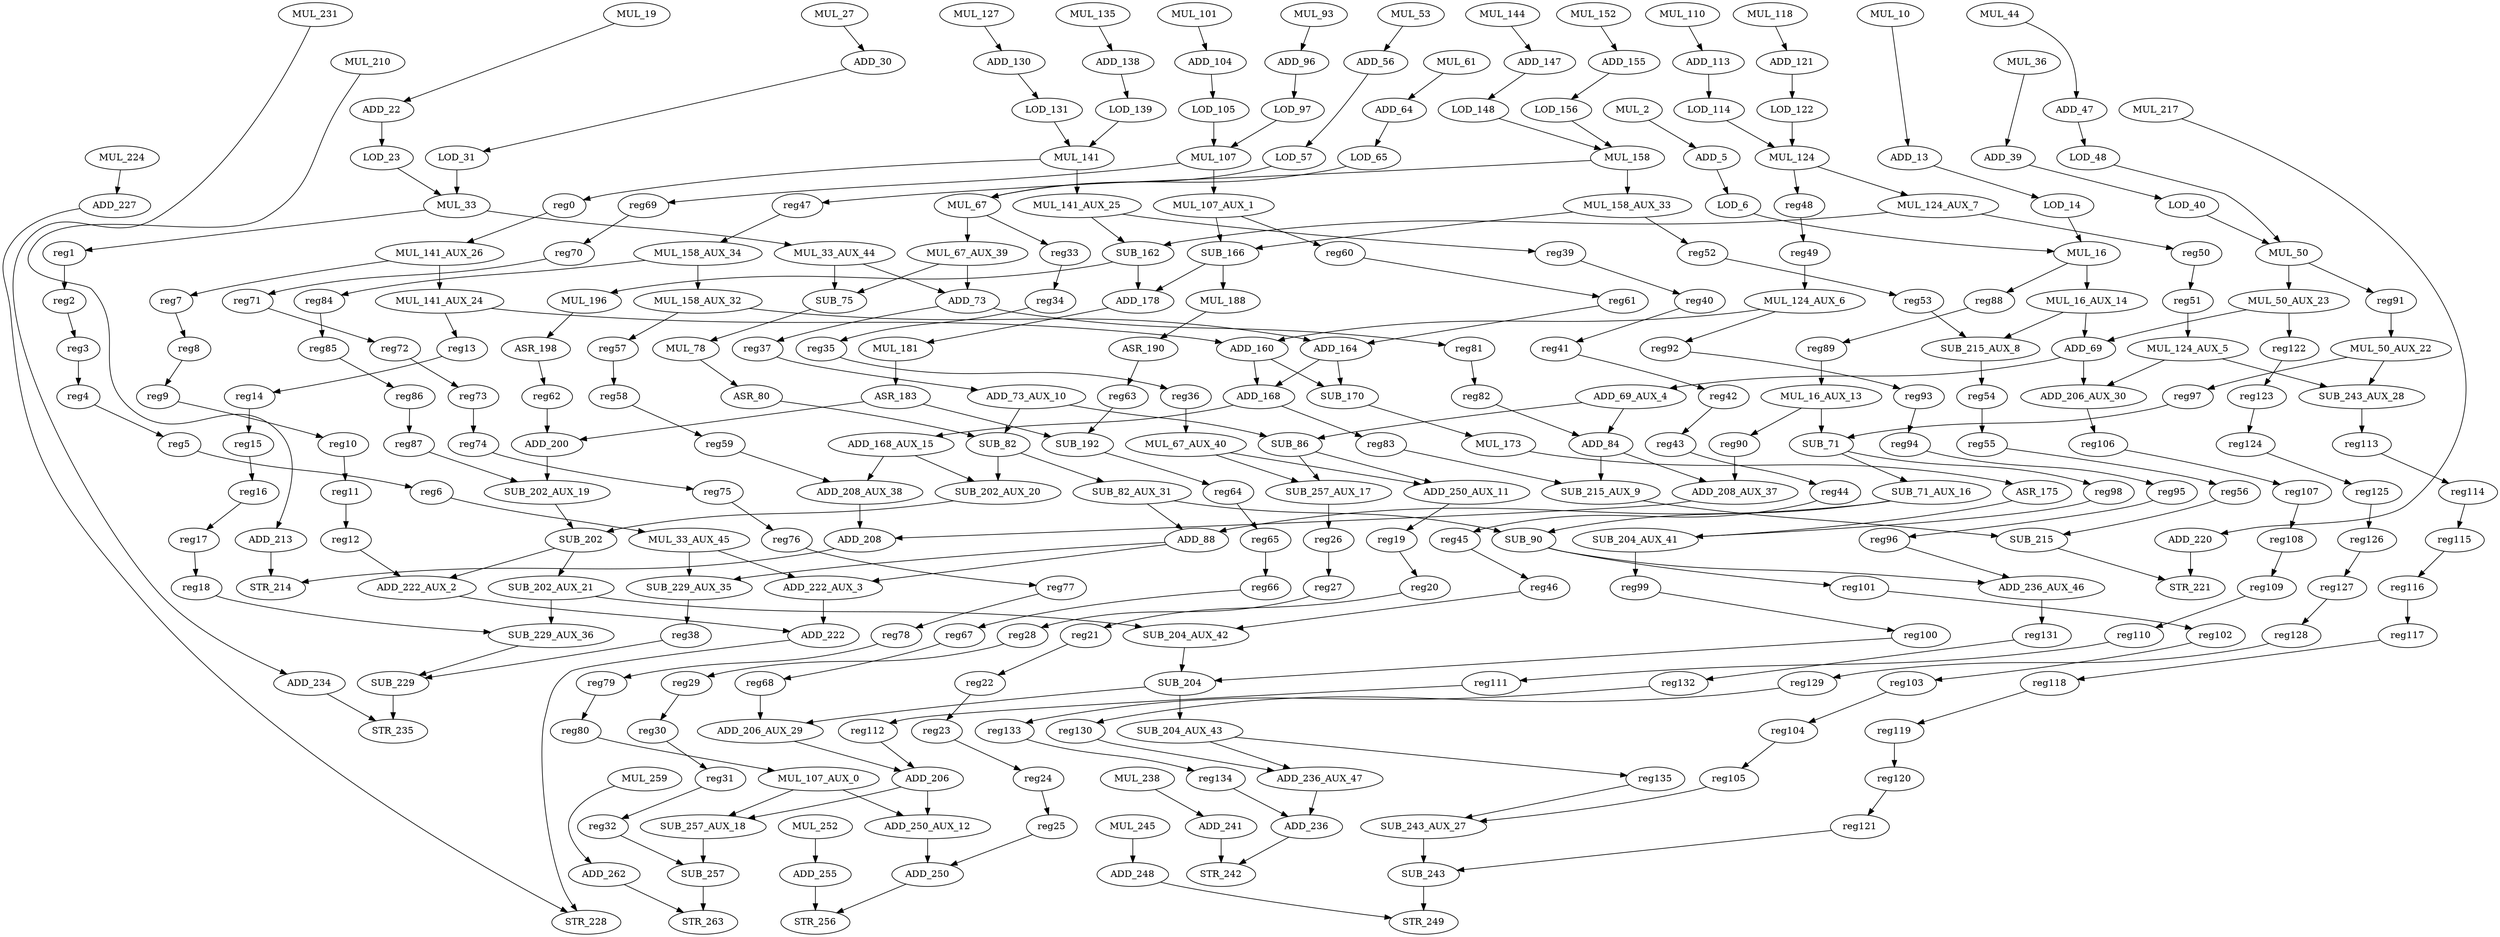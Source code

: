 digraph G {
    MUL_53;
    ADD_56;
    SUB_257_AUX_17;
    reg26;
    MUL_50_AUX_22;
    reg97;
    SUB_243_AUX_28;
    ADD_220;
    STR_221;
    MUL_16_AUX_13;
    reg90;
    SUB_71;
    MUL_124_AUX_6;
    ADD_160;
    reg92;
    MUL_252;
    ADD_255;
    MUL_127;
    ADD_130;
    MUL_238;
    ADD_241;
    SUB_229_AUX_36;
    SUB_229;
    MUL_107_AUX_1;
    reg60;
    SUB_166;
    MUL_141_AUX_25;
    reg39;
    SUB_162;
    MUL_245;
    ADD_248;
    ADD_168;
    SUB_170;
    ADD_147;
    LOD_148;
    MUL_118;
    ADD_121;
    SUB_243_AUX_27;
    SUB_243;
    SUB_90;
    ADD_236_AUX_46;
    reg101;
    LOD_156;
    MUL_158;
    MUL_158_AUX_33;
    reg47;
    MUL_124_AUX_5;
    ADD_206_AUX_30;
    ADD_113;
    LOD_114;
    reg113;
    ADD_13;
    LOD_14;
    STR_256;
    MUL_61;
    ADD_64;
    ADD_206_AUX_29;
    ADD_206;
    ADD_250;
    SUB_204_AUX_43;
    reg135;
    ADD_236_AUX_47;
    ASR_80;
    SUB_82;
    ADD_234;
    STR_235;
    ADD_250_AUX_12;
    SUB_257_AUX_18;
    MUL_16;
    LOD_105;
    MUL_107;
    LOD_57;
    MUL_67;
    reg33;
    MUL_67_AUX_39;
    SUB_257;
    STR_263;
    ADD_236;
    STR_242;
    ADD_262;
    SUB_204_AUX_42;
    SUB_204;
    ASR_198;
    reg62;
    MUL_217;
    MUL_124;
    reg48;
    MUL_124_AUX_7;
    ASR_175;
    SUB_204_AUX_41;
    MUL_141;
    reg0;
    MUL_16_AUX_14;
    SUB_215_AUX_8;
    ADD_69;
    ADD_208_AUX_38;
    ADD_208;
    reg52;
    MUL_33;
    reg1;
    MUL_33_AUX_44;
    MUL_10;
    ADD_222;
    STR_228;
    MUL_135;
    ADD_138;
    MUL_196;
    ADD_250_AUX_11;
    reg19;
    ADD_69_AUX_4;
    SUB_86;
    ADD_84;
    SUB_75;
    ADD_73;
    LOD_65;
    MUL_78;
    ADD_155;
    MUL_188;
    ASR_190;
    LOD_131;
    LOD_48;
    MUL_50;
    ADD_164;
    MUL_210;
    ADD_213;
    ADD_22;
    LOD_23;
    MUL_19;
    SUB_202_AUX_20;
    SUB_202;
    STR_249;
    ADD_208_AUX_37;
    MUL_67_AUX_40;
    MUL_158_AUX_32;
    reg57;
    reg131;
    LOD_122;
    ADD_178;
    MUL_181;
    ADD_222_AUX_2;
    SUB_202_AUX_21;
    MUL_33_AUX_45;
    SUB_229_AUX_35;
    ADD_222_AUX_3;
    MUL_50_AUX_23;
    reg122;
    MUL_259;
    MUL_141_AUX_24;
    reg13;
    SUB_215_AUX_9;
    reg106;
    reg50;
    MUL_152;
    LOD_97;
    reg98;
    SUB_71_AUX_16;
    ADD_88;
    MUL_173;
    LOD_6;
    MUL_93;
    ADD_96;
    MUL_44;
    ADD_47;
    reg99;
    MUL_36;
    ADD_39;
    ADD_104;
    ADD_73_AUX_10;
    MUL_2;
    ADD_5;
    LOD_40;
    reg83;
    ADD_168_AUX_15;
    MUL_231;
    SUB_82_AUX_31;
    MUL_144;
    ADD_30;
    LOD_31;
    STR_214;
    MUL_224;
    ADD_227;
    ADD_200;
    SUB_202_AUX_19;
    MUL_110;
    LOD_139;
    MUL_27;
    MUL_107_AUX_0;
    reg54;
    SUB_215;
    MUL_158_AUX_34;
    reg84;
    MUL_101;
    reg63;
    reg81;
    reg37;
    reg69;
    ASR_183;
    SUB_192;
    reg64;
    reg91;
    MUL_141_AUX_26;
    reg7;
    reg88;
    reg38;
    reg82;
    reg55;
    reg56;
    reg8;
    reg9;
    reg10;
    reg11;
    reg12;
    reg49;
    reg100;
    reg85;
    reg86;
    reg87;
    reg27;
    reg28;
    reg29;
    reg30;
    reg31;
    reg32;
    reg34;
    reg35;
    reg36;
    reg123;
    reg124;
    reg125;
    reg126;
    reg127;
    reg128;
    reg129;
    reg130;
    reg53;
    reg61;
    reg89;
    reg20;
    reg21;
    reg22;
    reg23;
    reg24;
    reg25;
    reg107;
    reg108;
    reg109;
    reg110;
    reg111;
    reg112;
    reg70;
    reg71;
    reg72;
    reg73;
    reg74;
    reg75;
    reg76;
    reg77;
    reg78;
    reg79;
    reg80;
    reg114;
    reg115;
    reg116;
    reg117;
    reg118;
    reg119;
    reg120;
    reg121;
    reg58;
    reg59;
    reg14;
    reg15;
    reg16;
    reg17;
    reg18;
    reg93;
    reg94;
    reg95;
    reg96;
    reg40;
    reg41;
    reg42;
    reg43;
    reg44;
    reg45;
    reg46;
    reg51;
    reg2;
    reg3;
    reg4;
    reg5;
    reg6;
    reg65;
    reg66;
    reg67;
    reg68;
    reg102;
    reg103;
    reg104;
    reg105;
    reg132;
    reg133;
    reg134;
    MUL_53 -> ADD_56 [weight=0];
    ADD_56 -> LOD_57 [weight=0];
    SUB_257_AUX_17 -> reg26 [weight=20];
    reg26 -> reg27 [weight=1];
    MUL_50_AUX_22 -> reg97 [weight=0];
    MUL_50_AUX_22 -> SUB_243_AUX_28 [weight=1];
    reg97 -> SUB_71 [weight=0];
    SUB_243_AUX_28 -> reg113 [weight=2];
    ADD_220 -> STR_221 [weight=4];
    MUL_16_AUX_13 -> reg90 [weight=0];
    MUL_16_AUX_13 -> SUB_71 [weight=6];
    reg90 -> ADD_208_AUX_37 [weight=0];
    SUB_71 -> reg98 [weight=0];
    SUB_71 -> SUB_71_AUX_16 [weight=0];
    MUL_124_AUX_6 -> ADD_160 [weight=0];
    MUL_124_AUX_6 -> reg92 [weight=0];
    ADD_160 -> ADD_168 [weight=0];
    ADD_160 -> SUB_170 [weight=12];
    reg92 -> reg93 [weight=0];
    MUL_252 -> ADD_255 [weight=2];
    ADD_255 -> STR_256 [weight=6];
    MUL_127 -> ADD_130 [weight=0];
    ADD_130 -> LOD_131 [weight=0];
    MUL_238 -> ADD_241 [weight=1];
    ADD_241 -> STR_242 [weight=2];
    SUB_229_AUX_36 -> SUB_229 [weight=0];
    SUB_229 -> STR_235 [weight=8];
    MUL_107_AUX_1 -> reg60 [weight=0];
    MUL_107_AUX_1 -> SUB_166 [weight=0];
    reg60 -> reg61 [weight=0];
    SUB_166 -> MUL_188 [weight=7];
    SUB_166 -> ADD_178 [weight=2];
    MUL_141_AUX_25 -> reg39 [weight=0];
    MUL_141_AUX_25 -> SUB_162 [weight=0];
    reg39 -> reg40 [weight=0];
    SUB_162 -> ADD_178 [weight=5];
    SUB_162 -> MUL_196 [weight=1];
    MUL_245 -> ADD_248 [weight=1];
    ADD_248 -> STR_249 [weight=0];
    ADD_168 -> reg83 [weight=0];
    ADD_168 -> ADD_168_AUX_15 [weight=14];
    SUB_170 -> MUL_173 [weight=0];
    ADD_147 -> LOD_148 [weight=0];
    LOD_148 -> MUL_158 [weight=0];
    MUL_118 -> ADD_121 [weight=0];
    ADD_121 -> LOD_122 [weight=0];
    SUB_243_AUX_27 -> SUB_243 [weight=7];
    SUB_243 -> STR_249 [weight=4];
    SUB_90 -> ADD_236_AUX_46 [weight=0];
    SUB_90 -> reg101 [weight=0];
    ADD_236_AUX_46 -> reg131 [weight=11];
    reg101 -> reg102 [weight=0];
    LOD_156 -> MUL_158 [weight=0];
    MUL_158 -> MUL_158_AUX_33 [weight=12];
    MUL_158 -> reg47 [weight=0];
    MUL_158_AUX_33 -> reg52 [weight=0];
    MUL_158_AUX_33 -> SUB_166 [weight=0];
    reg47 -> MUL_158_AUX_34 [weight=0];
    MUL_124_AUX_5 -> ADD_206_AUX_30 [weight=1];
    MUL_124_AUX_5 -> SUB_243_AUX_28 [weight=1];
    ADD_206_AUX_30 -> reg106 [weight=0];
    ADD_113 -> LOD_114 [weight=0];
    LOD_114 -> MUL_124 [weight=0];
    reg113 -> reg114 [weight=0];
    ADD_13 -> LOD_14 [weight=0];
    LOD_14 -> MUL_16 [weight=0];
    MUL_61 -> ADD_64 [weight=0];
    ADD_64 -> LOD_65 [weight=0];
    ADD_206_AUX_29 -> ADD_206 [weight=0];
    ADD_206 -> ADD_250_AUX_12 [weight=6];
    ADD_206 -> SUB_257_AUX_18 [weight=4];
    ADD_250 -> STR_256 [weight=0];
    SUB_204_AUX_43 -> reg135 [weight=0];
    SUB_204_AUX_43 -> ADD_236_AUX_47 [weight=0];
    reg135 -> SUB_243_AUX_27 [weight=0];
    ADD_236_AUX_47 -> ADD_236 [weight=2];
    ASR_80 -> SUB_82 [weight=0];
    SUB_82 -> SUB_202_AUX_20 [weight=6];
    SUB_82 -> SUB_82_AUX_31 [weight=0];
    ADD_234 -> STR_235 [weight=0];
    ADD_250_AUX_12 -> ADD_250 [weight=15];
    SUB_257_AUX_18 -> SUB_257 [weight=8];
    MUL_16 -> reg88 [weight=2];
    MUL_16 -> MUL_16_AUX_14 [weight=11];
    LOD_105 -> MUL_107 [weight=1];
    MUL_107 -> MUL_107_AUX_1 [weight=14];
    MUL_107 -> reg69 [weight=0];
    LOD_57 -> MUL_67 [weight=1];
    MUL_67 -> reg33 [weight=0];
    MUL_67 -> MUL_67_AUX_39 [weight=14];
    reg33 -> reg34 [weight=0];
    MUL_67_AUX_39 -> SUB_75 [weight=0];
    MUL_67_AUX_39 -> ADD_73 [weight=2];
    SUB_257 -> STR_263 [weight=1];
    ADD_236 -> STR_242 [weight=1];
    ADD_262 -> STR_263 [weight=0];
    SUB_204_AUX_42 -> SUB_204 [weight=0];
    SUB_204 -> ADD_206_AUX_29 [weight=0];
    SUB_204 -> SUB_204_AUX_43 [weight=15];
    ASR_198 -> reg62 [weight=0];
    reg62 -> ADD_200 [weight=1];
    MUL_217 -> ADD_220 [weight=0];
    MUL_124 -> reg48 [weight=0];
    MUL_124 -> MUL_124_AUX_7 [weight=0];
    reg48 -> reg49 [weight=0];
    MUL_124_AUX_7 -> SUB_162 [weight=0];
    MUL_124_AUX_7 -> reg50 [weight=0];
    ASR_175 -> SUB_204_AUX_41 [weight=0];
    SUB_204_AUX_41 -> reg99 [weight=7];
    MUL_141 -> reg0 [weight=0];
    MUL_141 -> MUL_141_AUX_25 [weight=14];
    reg0 -> MUL_141_AUX_26 [weight=0];
    MUL_16_AUX_14 -> SUB_215_AUX_8 [weight=0];
    MUL_16_AUX_14 -> ADD_69 [weight=0];
    SUB_215_AUX_8 -> reg54 [weight=10];
    ADD_69 -> ADD_69_AUX_4 [weight=10];
    ADD_69 -> ADD_206_AUX_30 [weight=7];
    ADD_208_AUX_38 -> ADD_208 [weight=17];
    ADD_208 -> STR_214 [weight=0];
    reg52 -> reg53 [weight=0];
    MUL_33 -> reg1 [weight=0];
    MUL_33 -> MUL_33_AUX_44 [weight=0];
    reg1 -> reg2 [weight=1];
    MUL_33_AUX_44 -> ADD_73 [weight=0];
    MUL_33_AUX_44 -> SUB_75 [weight=4];
    MUL_10 -> ADD_13 [weight=0];
    ADD_222 -> STR_228 [weight=0];
    MUL_135 -> ADD_138 [weight=0];
    ADD_138 -> LOD_139 [weight=0];
    MUL_196 -> ASR_198 [weight=0];
    ADD_250_AUX_11 -> reg19 [weight=0];
    reg19 -> reg20 [weight=0];
    ADD_69_AUX_4 -> SUB_86 [weight=0];
    ADD_69_AUX_4 -> ADD_84 [weight=0];
    SUB_86 -> ADD_250_AUX_11 [weight=2];
    SUB_86 -> SUB_257_AUX_17 [weight=0];
    ADD_84 -> ADD_208_AUX_37 [weight=2];
    ADD_84 -> SUB_215_AUX_9 [weight=8];
    SUB_75 -> MUL_78 [weight=0];
    ADD_73 -> reg81 [weight=0];
    ADD_73 -> reg37 [weight=0];
    LOD_65 -> MUL_67 [weight=2];
    MUL_78 -> ASR_80 [weight=0];
    ADD_155 -> LOD_156 [weight=0];
    MUL_188 -> ASR_190 [weight=0];
    ASR_190 -> reg63 [weight=0];
    LOD_131 -> MUL_141 [weight=0];
    LOD_48 -> MUL_50 [weight=0];
    MUL_50 -> MUL_50_AUX_23 [weight=4];
    MUL_50 -> reg91 [weight=0];
    ADD_164 -> SUB_170 [weight=4];
    ADD_164 -> ADD_168 [weight=16];
    MUL_210 -> ADD_213 [weight=0];
    ADD_213 -> STR_214 [weight=1];
    ADD_22 -> LOD_23 [weight=1];
    LOD_23 -> MUL_33 [weight=8];
    MUL_19 -> ADD_22 [weight=0];
    SUB_202_AUX_20 -> SUB_202 [weight=8];
    SUB_202 -> ADD_222_AUX_2 [weight=0];
    SUB_202 -> SUB_202_AUX_21 [weight=0];
    ADD_208_AUX_37 -> ADD_208 [weight=3];
    MUL_67_AUX_40 -> ADD_250_AUX_11 [weight=0];
    MUL_67_AUX_40 -> SUB_257_AUX_17 [weight=0];
    MUL_158_AUX_32 -> ADD_164 [weight=0];
    MUL_158_AUX_32 -> reg57 [weight=0];
    reg57 -> reg58 [weight=0];
    reg131 -> reg132 [weight=0];
    LOD_122 -> MUL_124 [weight=1];
    ADD_178 -> MUL_181 [weight=0];
    MUL_181 -> ASR_183 [weight=7];
    ADD_222_AUX_2 -> ADD_222 [weight=1];
    SUB_202_AUX_21 -> SUB_229_AUX_36 [weight=16];
    SUB_202_AUX_21 -> SUB_204_AUX_42 [weight=15];
    MUL_33_AUX_45 -> SUB_229_AUX_35 [weight=3];
    MUL_33_AUX_45 -> ADD_222_AUX_3 [weight=1];
    SUB_229_AUX_35 -> reg38 [weight=0];
    ADD_222_AUX_3 -> ADD_222 [weight=23];
    MUL_50_AUX_23 -> ADD_69 [weight=0];
    MUL_50_AUX_23 -> reg122 [weight=0];
    reg122 -> reg123 [weight=0];
    MUL_259 -> ADD_262 [weight=0];
    MUL_141_AUX_24 -> ADD_160 [weight=0];
    MUL_141_AUX_24 -> reg13 [weight=0];
    reg13 -> reg14 [weight=0];
    SUB_215_AUX_9 -> SUB_215 [weight=0];
    reg106 -> reg107 [weight=0];
    reg50 -> reg51 [weight=0];
    MUL_152 -> ADD_155 [weight=0];
    LOD_97 -> MUL_107 [weight=0];
    reg98 -> SUB_204_AUX_41 [weight=0];
    SUB_71_AUX_16 -> SUB_90 [weight=0];
    SUB_71_AUX_16 -> ADD_88 [weight=10];
    ADD_88 -> SUB_229_AUX_35 [weight=0];
    ADD_88 -> ADD_222_AUX_3 [weight=0];
    MUL_173 -> ASR_175 [weight=0];
    LOD_6 -> MUL_16 [weight=0];
    MUL_93 -> ADD_96 [weight=0];
    ADD_96 -> LOD_97 [weight=0];
    MUL_44 -> ADD_47 [weight=0];
    ADD_47 -> LOD_48 [weight=0];
    reg99 -> reg100 [weight=0];
    MUL_36 -> ADD_39 [weight=0];
    ADD_39 -> LOD_40 [weight=0];
    ADD_104 -> LOD_105 [weight=0];
    ADD_73_AUX_10 -> SUB_82 [weight=0];
    ADD_73_AUX_10 -> SUB_86 [weight=6];
    MUL_2 -> ADD_5 [weight=0];
    ADD_5 -> LOD_6 [weight=0];
    LOD_40 -> MUL_50 [weight=0];
    reg83 -> SUB_215_AUX_9 [weight=0];
    ADD_168_AUX_15 -> SUB_202_AUX_20 [weight=0];
    ADD_168_AUX_15 -> ADD_208_AUX_38 [weight=0];
    MUL_231 -> ADD_234 [weight=0];
    SUB_82_AUX_31 -> ADD_88 [weight=6];
    SUB_82_AUX_31 -> SUB_90 [weight=4];
    MUL_144 -> ADD_147 [weight=0];
    ADD_30 -> LOD_31 [weight=0];
    LOD_31 -> MUL_33 [weight=10];
    MUL_224 -> ADD_227 [weight=0];
    ADD_227 -> STR_228 [weight=0];
    ADD_200 -> SUB_202_AUX_19 [weight=3];
    SUB_202_AUX_19 -> SUB_202 [weight=0];
    MUL_110 -> ADD_113 [weight=0];
    LOD_139 -> MUL_141 [weight=0];
    MUL_27 -> ADD_30 [weight=0];
    MUL_107_AUX_0 -> ADD_250_AUX_12 [weight=0];
    MUL_107_AUX_0 -> SUB_257_AUX_18 [weight=0];
    reg54 -> reg55 [weight=2];
    SUB_215 -> STR_221 [weight=0];
    MUL_158_AUX_34 -> reg84 [weight=0];
    MUL_158_AUX_34 -> MUL_158_AUX_32 [weight=16];
    reg84 -> reg85 [weight=0];
    MUL_101 -> ADD_104 [weight=0];
    reg63 -> SUB_192 [weight=0];
    reg81 -> reg82 [weight=0];
    reg37 -> ADD_73_AUX_10 [weight=0];
    reg69 -> reg70 [weight=0];
    ASR_183 -> SUB_192 [weight=0];
    ASR_183 -> ADD_200 [weight=0];
    SUB_192 -> reg64 [weight=0];
    reg64 -> reg65 [weight=0];
    reg91 -> MUL_50_AUX_22 [weight=6];
    MUL_141_AUX_26 -> reg7 [weight=0];
    MUL_141_AUX_26 -> MUL_141_AUX_24 [weight=17];
    reg7 -> reg8 [weight=0];
    reg88 -> reg89 [weight=0];
    reg38 -> SUB_229 [weight=0];
    reg82 -> ADD_84 [weight=0];
    reg55 -> reg56 [weight=0];
    reg56 -> SUB_215 [weight=0];
    reg8 -> reg9 [weight=0];
    reg9 -> reg10 [weight=0];
    reg10 -> reg11 [weight=0];
    reg11 -> reg12 [weight=1];
    reg12 -> ADD_222_AUX_2 [weight=0];
    reg49 -> MUL_124_AUX_6 [weight=11];
    reg100 -> SUB_204 [weight=0];
    reg85 -> reg86 [weight=0];
    reg86 -> reg87 [weight=0];
    reg87 -> SUB_202_AUX_19 [weight=0];
    reg27 -> reg28 [weight=0];
    reg28 -> reg29 [weight=0];
    reg29 -> reg30 [weight=0];
    reg30 -> reg31 [weight=0];
    reg31 -> reg32 [weight=0];
    reg32 -> SUB_257 [weight=0];
    reg34 -> reg35 [weight=0];
    reg35 -> reg36 [weight=0];
    reg36 -> MUL_67_AUX_40 [weight=12];
    reg123 -> reg124 [weight=0];
    reg124 -> reg125 [weight=0];
    reg125 -> reg126 [weight=0];
    reg126 -> reg127 [weight=0];
    reg127 -> reg128 [weight=0];
    reg128 -> reg129 [weight=0];
    reg129 -> reg130 [weight=0];
    reg130 -> ADD_236_AUX_47 [weight=0];
    reg53 -> SUB_215_AUX_8 [weight=0];
    reg61 -> ADD_164 [weight=0];
    reg89 -> MUL_16_AUX_13 [weight=1];
    reg20 -> reg21 [weight=0];
    reg21 -> reg22 [weight=0];
    reg22 -> reg23 [weight=0];
    reg23 -> reg24 [weight=0];
    reg24 -> reg25 [weight=0];
    reg25 -> ADD_250 [weight=0];
    reg107 -> reg108 [weight=0];
    reg108 -> reg109 [weight=0];
    reg109 -> reg110 [weight=0];
    reg110 -> reg111 [weight=0];
    reg111 -> reg112 [weight=0];
    reg112 -> ADD_206 [weight=0];
    reg70 -> reg71 [weight=0];
    reg71 -> reg72 [weight=0];
    reg72 -> reg73 [weight=0];
    reg73 -> reg74 [weight=1];
    reg74 -> reg75 [weight=0];
    reg75 -> reg76 [weight=0];
    reg76 -> reg77 [weight=0];
    reg77 -> reg78 [weight=0];
    reg78 -> reg79 [weight=0];
    reg79 -> reg80 [weight=0];
    reg80 -> MUL_107_AUX_0 [weight=0];
    reg114 -> reg115 [weight=0];
    reg115 -> reg116 [weight=0];
    reg116 -> reg117 [weight=3];
    reg117 -> reg118 [weight=0];
    reg118 -> reg119 [weight=0];
    reg119 -> reg120 [weight=1];
    reg120 -> reg121 [weight=0];
    reg121 -> SUB_243 [weight=0];
    reg58 -> reg59 [weight=0];
    reg59 -> ADD_208_AUX_38 [weight=0];
    reg14 -> reg15 [weight=0];
    reg15 -> reg16 [weight=0];
    reg16 -> reg17 [weight=0];
    reg17 -> reg18 [weight=0];
    reg18 -> SUB_229_AUX_36 [weight=0];
    reg93 -> reg94 [weight=0];
    reg94 -> reg95 [weight=0];
    reg95 -> reg96 [weight=0];
    reg96 -> ADD_236_AUX_46 [weight=0];
    reg40 -> reg41 [weight=0];
    reg41 -> reg42 [weight=0];
    reg42 -> reg43 [weight=0];
    reg43 -> reg44 [weight=0];
    reg44 -> reg45 [weight=0];
    reg45 -> reg46 [weight=0];
    reg46 -> SUB_204_AUX_42 [weight=0];
    reg51 -> MUL_124_AUX_5 [weight=5];
    reg2 -> reg3 [weight=0];
    reg3 -> reg4 [weight=0];
    reg4 -> reg5 [weight=0];
    reg5 -> reg6 [weight=0];
    reg6 -> MUL_33_AUX_45 [weight=0];
    reg65 -> reg66 [weight=0];
    reg66 -> reg67 [weight=0];
    reg67 -> reg68 [weight=0];
    reg68 -> ADD_206_AUX_29 [weight=10];
    reg102 -> reg103 [weight=0];
    reg103 -> reg104 [weight=0];
    reg104 -> reg105 [weight=0];
    reg105 -> SUB_243_AUX_27 [weight=0];
    reg132 -> reg133 [weight=0];
    reg133 -> reg134 [weight=0];
    reg134 -> ADD_236 [weight=1];
}
